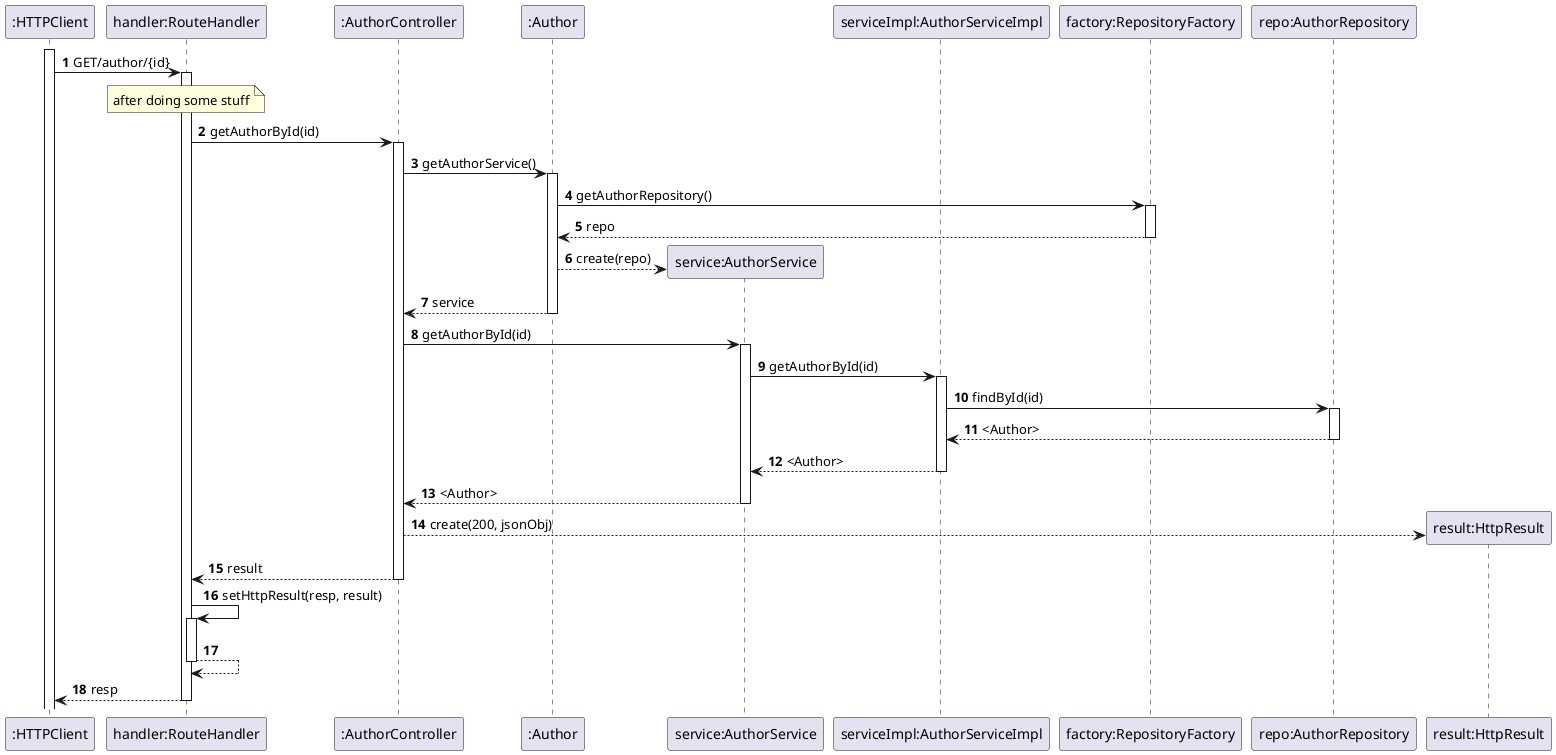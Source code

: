 @startuml
'https://plantuml.com/sequence-diagram

autoactivate on
autonumber

participant ":HTTPClient" as HTTPClient
participant "handler:RouteHandler" as System
participant ":AuthorController" as Ctrl
participant ":Author" as Person
participant "service:AuthorService" as Service
participant "serviceImpl:AuthorServiceImpl" as ServiceImpl
participant "factory:RepositoryFactory" as Factory
participant "repo:AuthorRepository" as Repo
participant "result:HttpResult" as Result

activate HTTPClient

HTTPClient -> System: GET/author/{id}
note over System: after doing some stuff
System -> Ctrl: getAuthorById(id)
Ctrl -> Person: getAuthorService()
Person -> Factory : getAuthorRepository()
Factory --> Person: repo
Person -->Service**: create(repo)
Person --> Ctrl: service
Ctrl -> Service: getAuthorById(id)
Service -> ServiceImpl: getAuthorById(id)
ServiceImpl -> Repo: findById(id)
Repo --> ServiceImpl: <Author>
ServiceImpl --> Service: <Author>
Service --> Ctrl: <Author>
Ctrl --> Result**: create(200, jsonObj)
Ctrl --> System: result
System -> System: setHttpResult(resp, result)
System --> System:
System --> HTTPClient: resp

@enduml